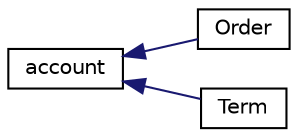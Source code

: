 digraph G
{
  edge [fontname="Helvetica",fontsize="10",labelfontname="Helvetica",labelfontsize="10"];
  node [fontname="Helvetica",fontsize="10",shape=record];
  rankdir="LR";
  Node1 [label="account",height=0.2,width=0.4,color="black", fillcolor="white", style="filled",URL="$classaccount.html",tooltip="Class Accounts."];
  Node1 -> Node2 [dir="back",color="midnightblue",fontsize="10",style="solid",fontname="Helvetica"];
  Node2 [label="Order",height=0.2,width=0.4,color="black", fillcolor="white", style="filled",URL="$class_order.html",tooltip="Sub-Class Order."];
  Node1 -> Node3 [dir="back",color="midnightblue",fontsize="10",style="solid",fontname="Helvetica"];
  Node3 [label="Term",height=0.2,width=0.4,color="black", fillcolor="white", style="filled",URL="$class_term.html",tooltip="Sub-Class Term."];
}
